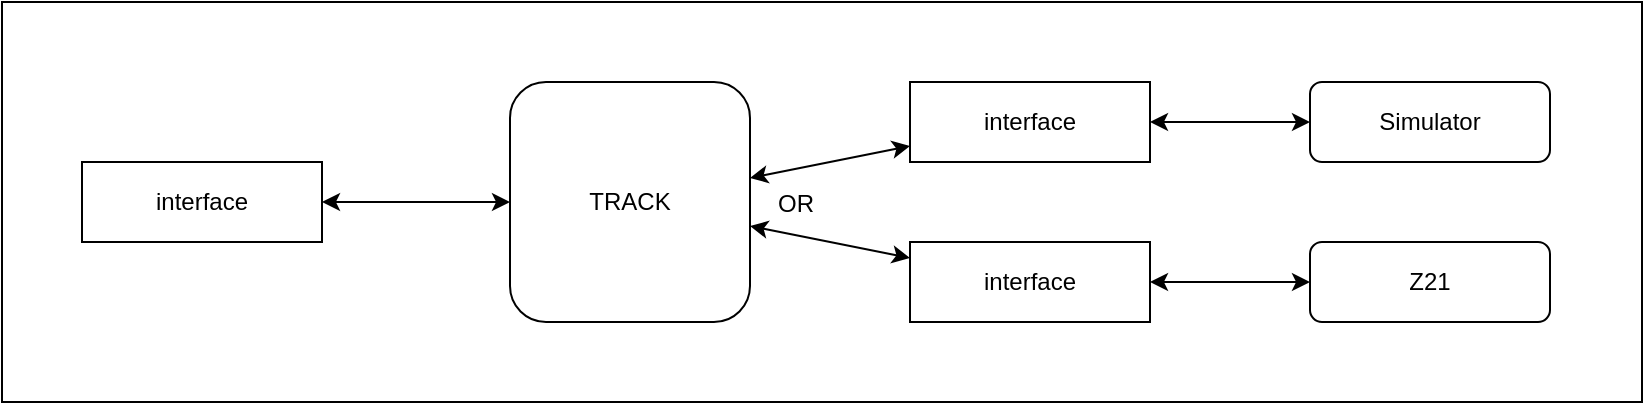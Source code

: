 <mxfile version="26.1.1">
  <diagram name="Pagina-1" id="I_5PC9pgtb3Ahb1o2xG2">
    <mxGraphModel dx="1434" dy="854" grid="1" gridSize="10" guides="1" tooltips="1" connect="1" arrows="1" fold="1" page="1" pageScale="1" pageWidth="827" pageHeight="1169" math="0" shadow="0">
      <root>
        <mxCell id="0" />
        <mxCell id="1" parent="0" />
        <mxCell id="kchQnjTqMAIfZWJglgXe-13" value="" style="rounded=0;whiteSpace=wrap;html=1;" vertex="1" parent="1">
          <mxGeometry width="820" height="200" as="geometry" />
        </mxCell>
        <mxCell id="kchQnjTqMAIfZWJglgXe-1" value="Z21" style="rounded=1;whiteSpace=wrap;html=1;" vertex="1" parent="1">
          <mxGeometry x="654" y="120" width="120" height="40" as="geometry" />
        </mxCell>
        <mxCell id="kchQnjTqMAIfZWJglgXe-2" value="Simulator" style="rounded=1;whiteSpace=wrap;html=1;" vertex="1" parent="1">
          <mxGeometry x="654" y="40" width="120" height="40" as="geometry" />
        </mxCell>
        <mxCell id="kchQnjTqMAIfZWJglgXe-3" value="interface" style="rounded=0;whiteSpace=wrap;html=1;" vertex="1" parent="1">
          <mxGeometry x="454" y="120" width="120" height="40" as="geometry" />
        </mxCell>
        <mxCell id="kchQnjTqMAIfZWJglgXe-4" value="interface" style="rounded=0;whiteSpace=wrap;html=1;" vertex="1" parent="1">
          <mxGeometry x="454" y="40" width="120" height="40" as="geometry" />
        </mxCell>
        <mxCell id="kchQnjTqMAIfZWJglgXe-5" value="" style="endArrow=classic;startArrow=classic;html=1;rounded=0;" edge="1" parent="1" source="kchQnjTqMAIfZWJglgXe-3" target="kchQnjTqMAIfZWJglgXe-1">
          <mxGeometry width="50" height="50" relative="1" as="geometry">
            <mxPoint x="604" y="180" as="sourcePoint" />
            <mxPoint x="654" y="130" as="targetPoint" />
          </mxGeometry>
        </mxCell>
        <mxCell id="kchQnjTqMAIfZWJglgXe-6" value="" style="endArrow=classic;startArrow=classic;html=1;rounded=0;" edge="1" parent="1" source="kchQnjTqMAIfZWJglgXe-4" target="kchQnjTqMAIfZWJglgXe-2">
          <mxGeometry width="50" height="50" relative="1" as="geometry">
            <mxPoint x="604" y="180" as="sourcePoint" />
            <mxPoint x="644" y="130" as="targetPoint" />
          </mxGeometry>
        </mxCell>
        <mxCell id="kchQnjTqMAIfZWJglgXe-7" value="TRACK" style="rounded=1;whiteSpace=wrap;html=1;" vertex="1" parent="1">
          <mxGeometry x="254" y="40" width="120" height="120" as="geometry" />
        </mxCell>
        <mxCell id="kchQnjTqMAIfZWJglgXe-8" value="" style="endArrow=classic;startArrow=classic;html=1;rounded=0;" edge="1" parent="1" source="kchQnjTqMAIfZWJglgXe-7" target="kchQnjTqMAIfZWJglgXe-3">
          <mxGeometry width="50" height="50" relative="1" as="geometry">
            <mxPoint x="404" y="280" as="sourcePoint" />
            <mxPoint x="454" y="230" as="targetPoint" />
          </mxGeometry>
        </mxCell>
        <mxCell id="kchQnjTqMAIfZWJglgXe-9" value="" style="endArrow=classic;startArrow=classic;html=1;rounded=0;" edge="1" parent="1" source="kchQnjTqMAIfZWJglgXe-7" target="kchQnjTqMAIfZWJglgXe-4">
          <mxGeometry width="50" height="50" relative="1" as="geometry">
            <mxPoint x="404" y="280" as="sourcePoint" />
            <mxPoint x="454" y="230" as="targetPoint" />
          </mxGeometry>
        </mxCell>
        <mxCell id="kchQnjTqMAIfZWJglgXe-10" value="OR" style="text;html=1;align=center;verticalAlign=middle;whiteSpace=wrap;rounded=0;" vertex="1" parent="1">
          <mxGeometry x="367" y="86" width="60" height="30" as="geometry" />
        </mxCell>
        <mxCell id="kchQnjTqMAIfZWJglgXe-11" value="interface" style="rounded=0;whiteSpace=wrap;html=1;" vertex="1" parent="1">
          <mxGeometry x="40" y="80" width="120" height="40" as="geometry" />
        </mxCell>
        <mxCell id="kchQnjTqMAIfZWJglgXe-12" value="" style="endArrow=classic;startArrow=classic;html=1;rounded=0;" edge="1" parent="1" source="kchQnjTqMAIfZWJglgXe-11" target="kchQnjTqMAIfZWJglgXe-7">
          <mxGeometry width="50" height="50" relative="1" as="geometry">
            <mxPoint x="404" y="280" as="sourcePoint" />
            <mxPoint x="454" y="230" as="targetPoint" />
          </mxGeometry>
        </mxCell>
      </root>
    </mxGraphModel>
  </diagram>
</mxfile>
